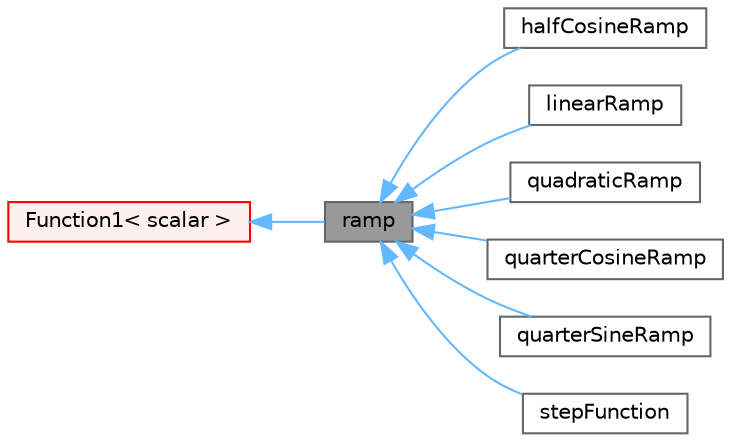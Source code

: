 digraph "ramp"
{
 // LATEX_PDF_SIZE
  bgcolor="transparent";
  edge [fontname=Helvetica,fontsize=10,labelfontname=Helvetica,labelfontsize=10];
  node [fontname=Helvetica,fontsize=10,shape=box,height=0.2,width=0.4];
  rankdir="LR";
  Node1 [id="Node000001",label="ramp",height=0.2,width=0.4,color="gray40", fillcolor="grey60", style="filled", fontcolor="black",tooltip="Ramp function base class for the set of scalar functions starting from 0 and increasing monotonically..."];
  Node2 -> Node1 [id="edge1_Node000001_Node000002",dir="back",color="steelblue1",style="solid",tooltip=" "];
  Node2 [id="Node000002",label="Function1\< scalar \>",height=0.2,width=0.4,color="red", fillcolor="#FFF0F0", style="filled",URL="$classFoam_1_1Function1.html",tooltip=" "];
  Node1 -> Node6 [id="edge2_Node000001_Node000006",dir="back",color="steelblue1",style="solid",tooltip=" "];
  Node6 [id="Node000006",label="halfCosineRamp",height=0.2,width=0.4,color="gray40", fillcolor="white", style="filled",URL="$classFoam_1_1Function1Types_1_1halfCosineRamp.html",tooltip="Half-cosine ramp function starting from 0 and increasing to 1 from start over the duration and remain..."];
  Node1 -> Node7 [id="edge3_Node000001_Node000007",dir="back",color="steelblue1",style="solid",tooltip=" "];
  Node7 [id="Node000007",label="linearRamp",height=0.2,width=0.4,color="gray40", fillcolor="white", style="filled",URL="$classFoam_1_1Function1Types_1_1linearRamp.html",tooltip="Linear ramp function starting from 0 and increasing linearly to 1 from start over the duration and re..."];
  Node1 -> Node8 [id="edge4_Node000001_Node000008",dir="back",color="steelblue1",style="solid",tooltip=" "];
  Node8 [id="Node000008",label="quadraticRamp",height=0.2,width=0.4,color="gray40", fillcolor="white", style="filled",URL="$classFoam_1_1Function1Types_1_1quadraticRamp.html",tooltip="Quadratic ramp function starting from 0 and increasing quadratically to 1 from start over the duratio..."];
  Node1 -> Node9 [id="edge5_Node000001_Node000009",dir="back",color="steelblue1",style="solid",tooltip=" "];
  Node9 [id="Node000009",label="quarterCosineRamp",height=0.2,width=0.4,color="gray40", fillcolor="white", style="filled",URL="$classFoam_1_1Function1Types_1_1quarterCosineRamp.html",tooltip="Quarter-cosine ramp function starting from 0 and increasing to 1 from start over the duration and rem..."];
  Node1 -> Node10 [id="edge6_Node000001_Node000010",dir="back",color="steelblue1",style="solid",tooltip=" "];
  Node10 [id="Node000010",label="quarterSineRamp",height=0.2,width=0.4,color="gray40", fillcolor="white", style="filled",URL="$classFoam_1_1Function1Types_1_1quarterSineRamp.html",tooltip="Quarter-sine ramp function starting from 0 and increasing to 1 from start over the duration and remai..."];
  Node1 -> Node11 [id="edge7_Node000001_Node000011",dir="back",color="steelblue1",style="solid",tooltip=" "];
  Node11 [id="Node000011",label="stepFunction",height=0.2,width=0.4,color="gray40", fillcolor="white", style="filled",URL="$classFoam_1_1Function1Types_1_1stepFunction.html",tooltip="A step function that is 0 before start changing to 1 for the duration and returning to 0 thereafter."];
}
